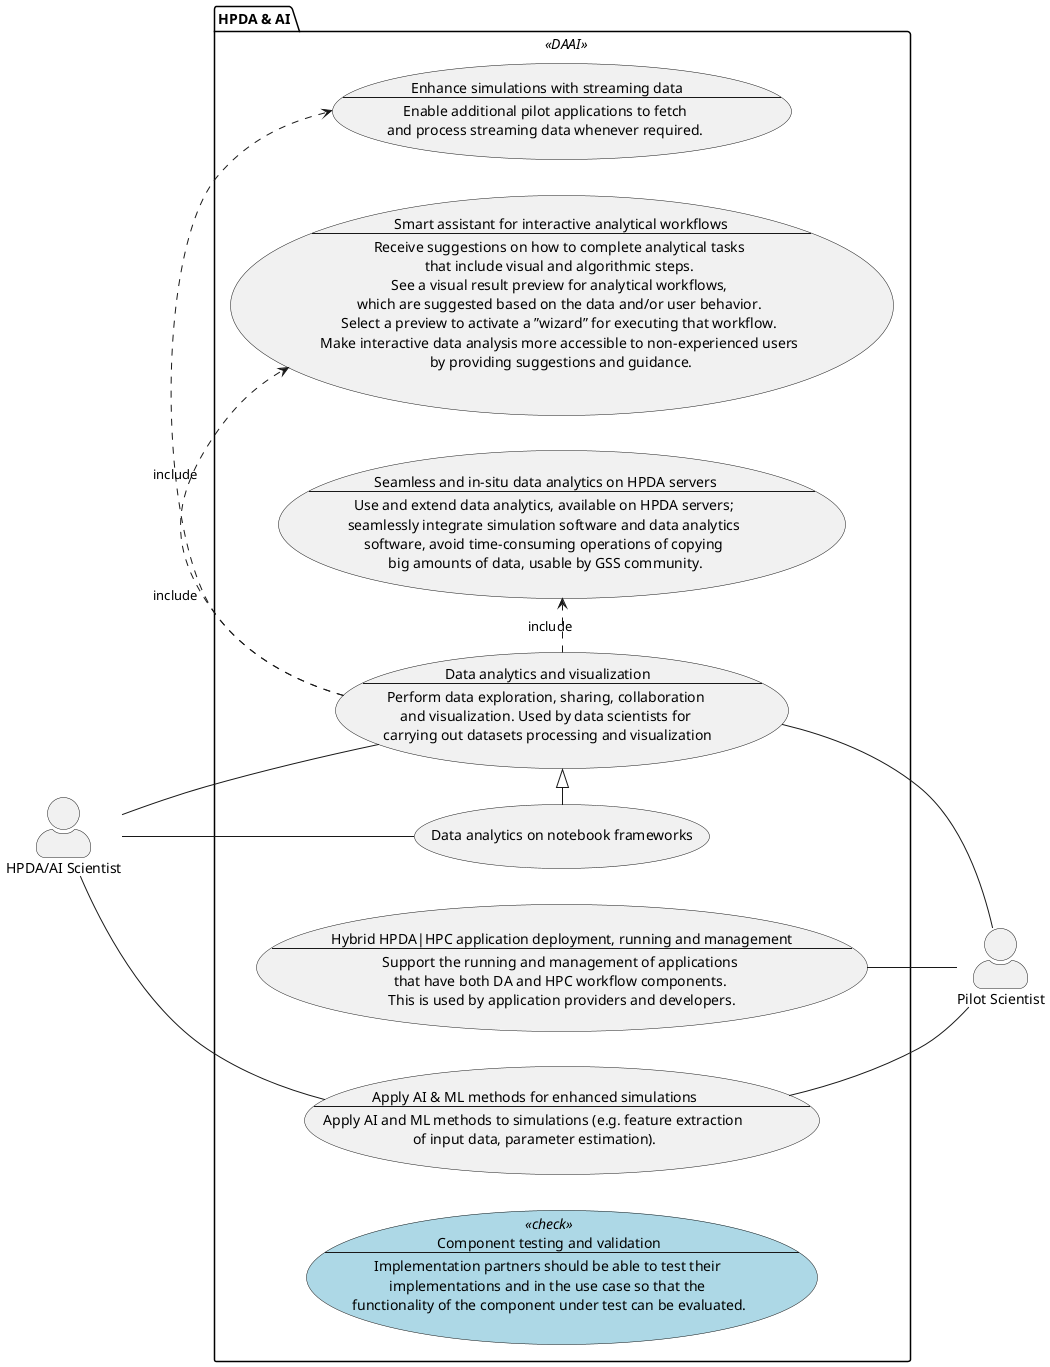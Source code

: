 @startuml hidalgo2_hpda_ai
'left to right direction
skinparam actorStyle awesome

'actors
actor "HPDA/AI Scientist" as hpda_scientist

'packages

package "HPDA & AI" << DAAI >> {
    left to right direction


    usecase SCODAAI008 as "
    Data analytics and visualization
    --
    Perform data exploration, sharing, collaboration 
    and visualization. Used by data scientists for 
    carrying out datasets processing and visualization
    "

    usecase SCODAAI001 as "
    Data analytics on notebook frameworks
    "

    usecase SCODAAI002 as "
    Apply AI & ML methods for enhanced simulations
    --
    Apply AI and ML methods to simulations (e.g. feature extraction 
    of input data, parameter estimation).
    "

    usecase SCODAAI003 as "
    Enhance simulations with streaming data
    --
    Enable additional pilot applications to fetch 
    and process streaming data whenever required. 
    "

    usecase SCODAAI004 <<check>> as "
    Component testing and validation
    --
    Implementation partners should be able to test their 
    implementations and in the use case so that the 
    functionality of the component under test can be evaluated.
    "

    usecase SCODAAI005 as "
    Smart assistant for interactive analytical workflows
    --
    Receive suggestions on how to complete analytical tasks 
    that include visual and algorithmic steps. 
    See a visual result preview for analytical workflows, 
    which are suggested based on the data and/or user behavior. 
    Select a preview to activate a ”wizard” for executing that workflow. 
    Make interactive data analysis more accessible to non-experienced users 
    by providing suggestions and guidance.
    "

    usecase SCODAAI006 as "
    Seamless and in-situ data analytics on HPDA servers
    --
    Use and extend data analytics, available on HPDA servers; 
    seamlessly integrate simulation software and data analytics 
    software, avoid time-consuming operations of copying 
    big amounts of data, usable by GSS community.
    "

    usecase SCODAAI007 as "
    Hybrid HPDA|HPC application deployment, running and management
    --
    Support the running and management of applications 
    that have both DA and HPC workflow components. 
    This is used by application providers and developers.
    "

    SCODAAI008 .r.> SCODAAI003: include
    SCODAAI008 .r.> SCODAAI005 : include
    SCODAAI008 .r.> SCODAAI006 : include
    SCODAAI001 -r-|> SCODAAI008

}

actor "Pilot Scientist" as pilot_scientist

hpda_scientist -d- SCODAAI001
hpda_scientist -d- SCODAAI002
hpda_scientist -d- SCODAAI008

pilot_scientist -u- SCODAAI002
pilot_scientist -u- SCODAAI007
pilot_scientist -u- SCODAAI008


skinparam usecase<<check>> {
    BackgroundColor LightBlue
}

@enduml